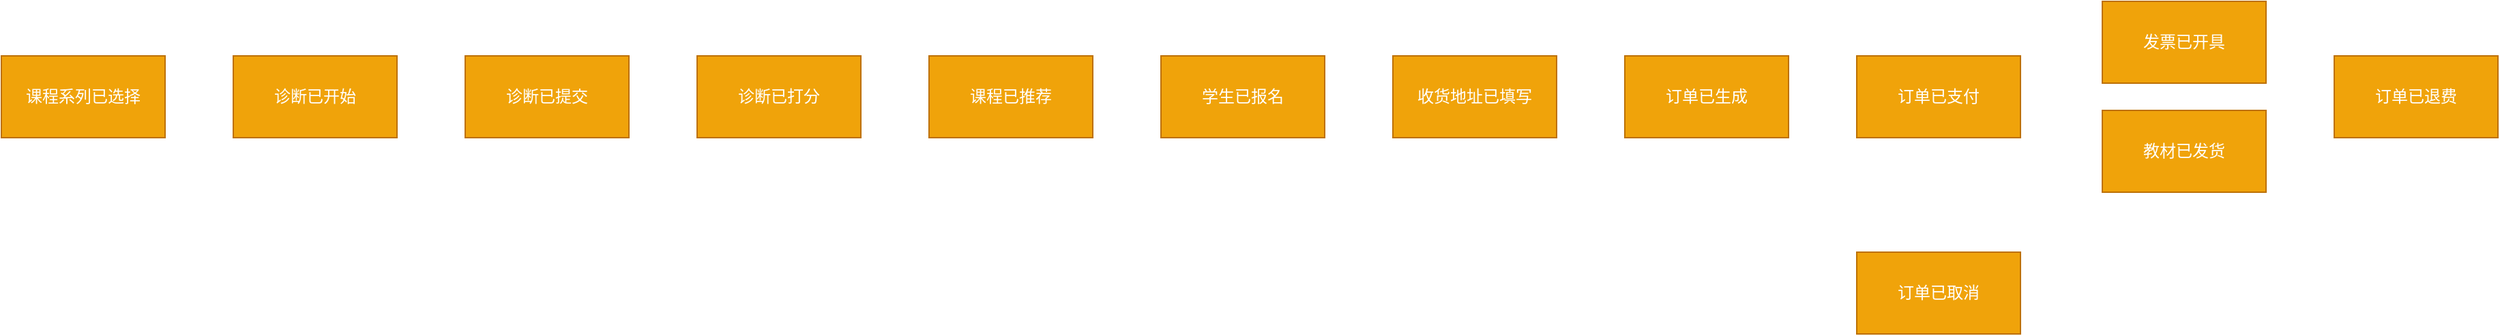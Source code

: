 <mxfile version="11.1.2" type="github"><diagram id="G8w8V76md9xOgDB4XLrM" name="Page-1"><mxGraphModel dx="1804" dy="477" grid="1" gridSize="10" guides="1" tooltips="1" connect="1" arrows="1" fold="1" page="1" pageScale="1" pageWidth="827" pageHeight="1169" math="0" shadow="0"><root><mxCell id="0"/><mxCell id="1" parent="0"/><mxCell id="5JOC6SV2YJLlVuiQpK-7-1" value="诊断已开始" style="rounded=0;whiteSpace=wrap;html=1;fillColor=#f0a30a;strokeColor=#BD7000;fontColor=#ffffff;" parent="1" vertex="1"><mxGeometry x="-380" y="380" width="120" height="60" as="geometry"/></mxCell><mxCell id="5JOC6SV2YJLlVuiQpK-7-4" value="收货地址已填写" style="rounded=0;whiteSpace=wrap;html=1;fillColor=#f0a30a;strokeColor=#BD7000;fontColor=#ffffff;" parent="1" vertex="1"><mxGeometry x="470" y="380" width="120" height="60" as="geometry"/></mxCell><mxCell id="5JOC6SV2YJLlVuiQpK-7-5" value="订单已支付" style="rounded=0;whiteSpace=wrap;html=1;fillColor=#f0a30a;strokeColor=#BD7000;fontColor=#ffffff;" parent="1" vertex="1"><mxGeometry x="810" y="380" width="120" height="60" as="geometry"/></mxCell><mxCell id="5JOC6SV2YJLlVuiQpK-7-7" value="订单已生成" style="rounded=0;whiteSpace=wrap;html=1;fillColor=#f0a30a;strokeColor=#BD7000;fontColor=#ffffff;" parent="1" vertex="1"><mxGeometry x="640" y="380" width="120" height="60" as="geometry"/></mxCell><mxCell id="5JOC6SV2YJLlVuiQpK-7-8" value="订单已取消" style="rounded=0;whiteSpace=wrap;html=1;fillColor=#f0a30a;strokeColor=#BD7000;fontColor=#ffffff;" parent="1" vertex="1"><mxGeometry x="810" y="524" width="120" height="60" as="geometry"/></mxCell><mxCell id="5JOC6SV2YJLlVuiQpK-7-9" value="教材已发货" style="rounded=0;whiteSpace=wrap;html=1;fillColor=#f0a30a;strokeColor=#BD7000;fontColor=#ffffff;" parent="1" vertex="1"><mxGeometry x="990" y="420" width="120" height="60" as="geometry"/></mxCell><mxCell id="5JOC6SV2YJLlVuiQpK-7-11" value="发票已开具" style="rounded=0;whiteSpace=wrap;html=1;fillColor=#f0a30a;strokeColor=#BD7000;fontColor=#ffffff;" parent="1" vertex="1"><mxGeometry x="990" y="340" width="120" height="60" as="geometry"/></mxCell><mxCell id="5JOC6SV2YJLlVuiQpK-7-12" value="课程系列已选择" style="rounded=0;whiteSpace=wrap;html=1;fillColor=#f0a30a;strokeColor=#BD7000;fontColor=#ffffff;" parent="1" vertex="1"><mxGeometry x="-550" y="380" width="120" height="60" as="geometry"/></mxCell><mxCell id="5JOC6SV2YJLlVuiQpK-7-13" value="诊断已提交" style="rounded=0;whiteSpace=wrap;html=1;fillColor=#f0a30a;strokeColor=#BD7000;fontColor=#ffffff;" parent="1" vertex="1"><mxGeometry x="-210" y="380" width="120" height="60" as="geometry"/></mxCell><mxCell id="5JOC6SV2YJLlVuiQpK-7-14" value="课程已推荐" style="rounded=0;whiteSpace=wrap;html=1;fillColor=#f0a30a;strokeColor=#BD7000;fontColor=#ffffff;" parent="1" vertex="1"><mxGeometry x="130" y="380" width="120" height="60" as="geometry"/></mxCell><mxCell id="5JOC6SV2YJLlVuiQpK-7-15" value="诊断已打分" style="rounded=0;whiteSpace=wrap;html=1;fillColor=#f0a30a;strokeColor=#BD7000;fontColor=#ffffff;" parent="1" vertex="1"><mxGeometry x="-40" y="380" width="120" height="60" as="geometry"/></mxCell><mxCell id="5JOC6SV2YJLlVuiQpK-7-16" value="学生已报名" style="rounded=0;whiteSpace=wrap;html=1;fillColor=#f0a30a;strokeColor=#BD7000;fontColor=#ffffff;" parent="1" vertex="1"><mxGeometry x="300" y="380" width="120" height="60" as="geometry"/></mxCell><mxCell id="5JOC6SV2YJLlVuiQpK-7-17" value="订单已退费" style="rounded=0;whiteSpace=wrap;html=1;fillColor=#f0a30a;strokeColor=#BD7000;fontColor=#ffffff;" parent="1" vertex="1"><mxGeometry x="1160" y="380" width="120" height="60" as="geometry"/></mxCell></root></mxGraphModel></diagram></mxfile>